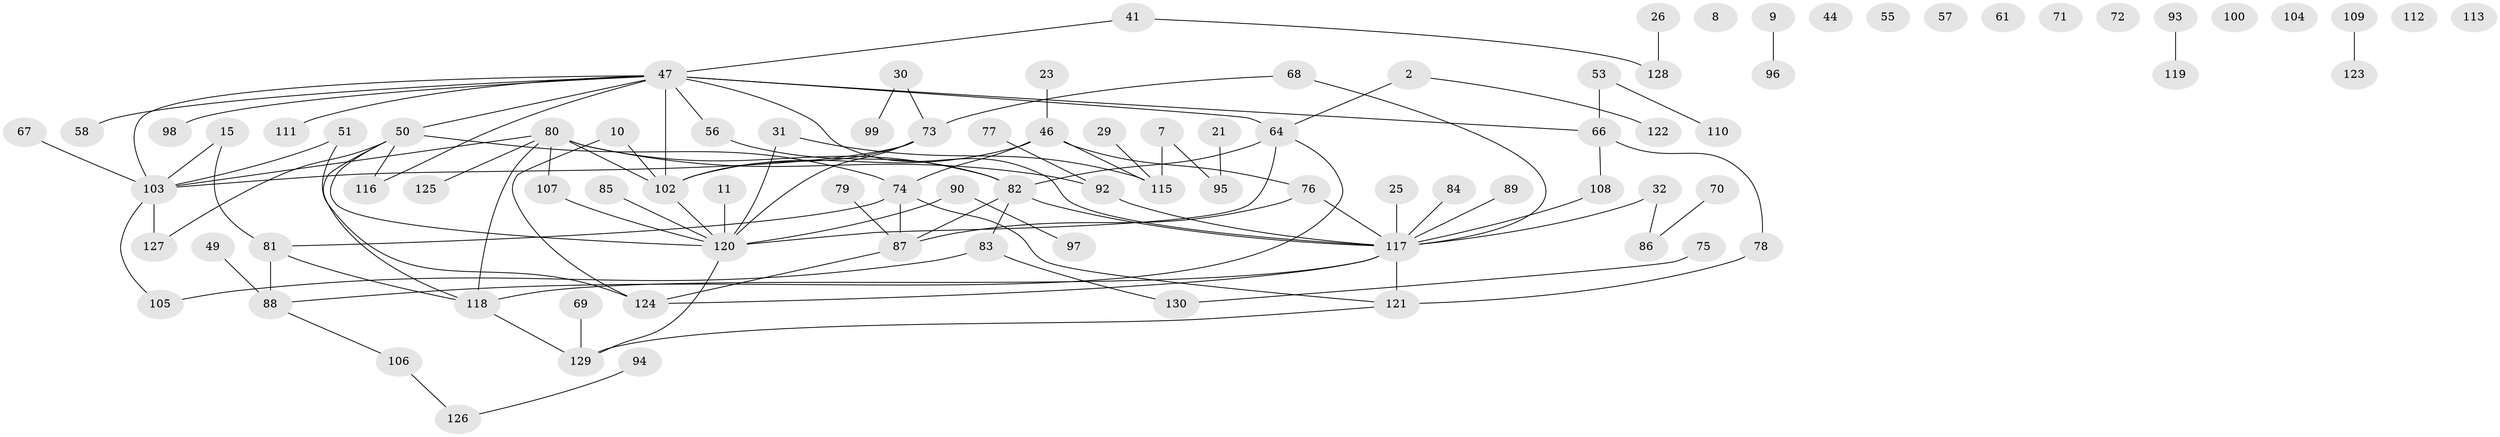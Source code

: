 // original degree distribution, {3: 0.13846153846153847, 2: 0.23846153846153847, 4: 0.11538461538461539, 0: 0.08461538461538462, 1: 0.2692307692307692, 6: 0.05384615384615385, 5: 0.07692307692307693, 7: 0.023076923076923078}
// Generated by graph-tools (version 1.1) at 2025/43/03/04/25 21:43:03]
// undirected, 91 vertices, 108 edges
graph export_dot {
graph [start="1"]
  node [color=gray90,style=filled];
  2;
  7;
  8;
  9;
  10;
  11;
  15;
  21;
  23;
  25;
  26;
  29;
  30;
  31;
  32;
  41;
  44;
  46 [super="+22"];
  47 [super="+13+40+42"];
  49;
  50 [super="+35"];
  51;
  53;
  55;
  56;
  57;
  58;
  61;
  64 [super="+28"];
  66;
  67;
  68 [super="+34"];
  69;
  70;
  71;
  72;
  73 [super="+59"];
  74 [super="+39+38"];
  75;
  76 [super="+62"];
  77;
  78;
  79;
  80 [super="+1+37"];
  81;
  82 [super="+33"];
  83;
  84;
  85;
  86;
  87;
  88 [super="+3"];
  89;
  90;
  92 [super="+18"];
  93;
  94;
  95;
  96;
  97;
  98;
  99;
  100;
  102 [super="+14+60"];
  103 [super="+36"];
  104;
  105;
  106;
  107 [super="+52"];
  108;
  109;
  110;
  111;
  112;
  113;
  115;
  116;
  117 [super="+45+65+101"];
  118 [super="+43+48+91"];
  119;
  120 [super="+12+114"];
  121 [super="+19"];
  122;
  123;
  124;
  125 [super="+54"];
  126 [super="+20"];
  127;
  128;
  129;
  130;
  2 -- 122;
  2 -- 64;
  7 -- 95;
  7 -- 115;
  9 -- 96;
  10 -- 124;
  10 -- 102;
  11 -- 120;
  15 -- 81;
  15 -- 103;
  21 -- 95;
  23 -- 46;
  25 -- 117;
  26 -- 128;
  29 -- 115;
  30 -- 99;
  30 -- 73;
  31 -- 115;
  31 -- 120;
  32 -- 86;
  32 -- 117;
  41 -- 47;
  41 -- 128;
  46 -- 74;
  46 -- 102;
  46 -- 115;
  46 -- 76;
  47 -- 56;
  47 -- 66;
  47 -- 98;
  47 -- 116;
  47 -- 58;
  47 -- 64 [weight=2];
  47 -- 50;
  47 -- 102;
  47 -- 111;
  47 -- 103;
  47 -- 117;
  49 -- 88;
  50 -- 74 [weight=2];
  50 -- 116 [weight=2];
  50 -- 127;
  50 -- 120;
  50 -- 118;
  51 -- 124;
  51 -- 103;
  53 -- 66;
  53 -- 110;
  56 -- 82;
  64 -- 88;
  64 -- 120 [weight=3];
  64 -- 82;
  66 -- 78;
  66 -- 108;
  67 -- 103;
  68 -- 117;
  68 -- 73;
  69 -- 129;
  70 -- 86;
  73 -- 102 [weight=2];
  73 -- 103;
  73 -- 120;
  74 -- 121;
  74 -- 87;
  74 -- 81;
  75 -- 130;
  76 -- 117;
  76 -- 87;
  77 -- 92;
  78 -- 121;
  79 -- 87;
  80 -- 92 [weight=2];
  80 -- 125 [weight=2];
  80 -- 103;
  80 -- 102 [weight=2];
  80 -- 107;
  80 -- 82;
  80 -- 118;
  81 -- 88 [weight=2];
  81 -- 118;
  82 -- 83;
  82 -- 87;
  82 -- 117;
  83 -- 105;
  83 -- 130;
  84 -- 117;
  85 -- 120;
  87 -- 124;
  88 -- 106;
  89 -- 117;
  90 -- 97;
  90 -- 120;
  92 -- 117;
  93 -- 119;
  94 -- 126;
  102 -- 120 [weight=2];
  103 -- 105;
  103 -- 127;
  106 -- 126;
  107 -- 120;
  108 -- 117;
  109 -- 123;
  117 -- 124;
  117 -- 121 [weight=3];
  117 -- 118 [weight=2];
  118 -- 129;
  120 -- 129;
  121 -- 129;
}
